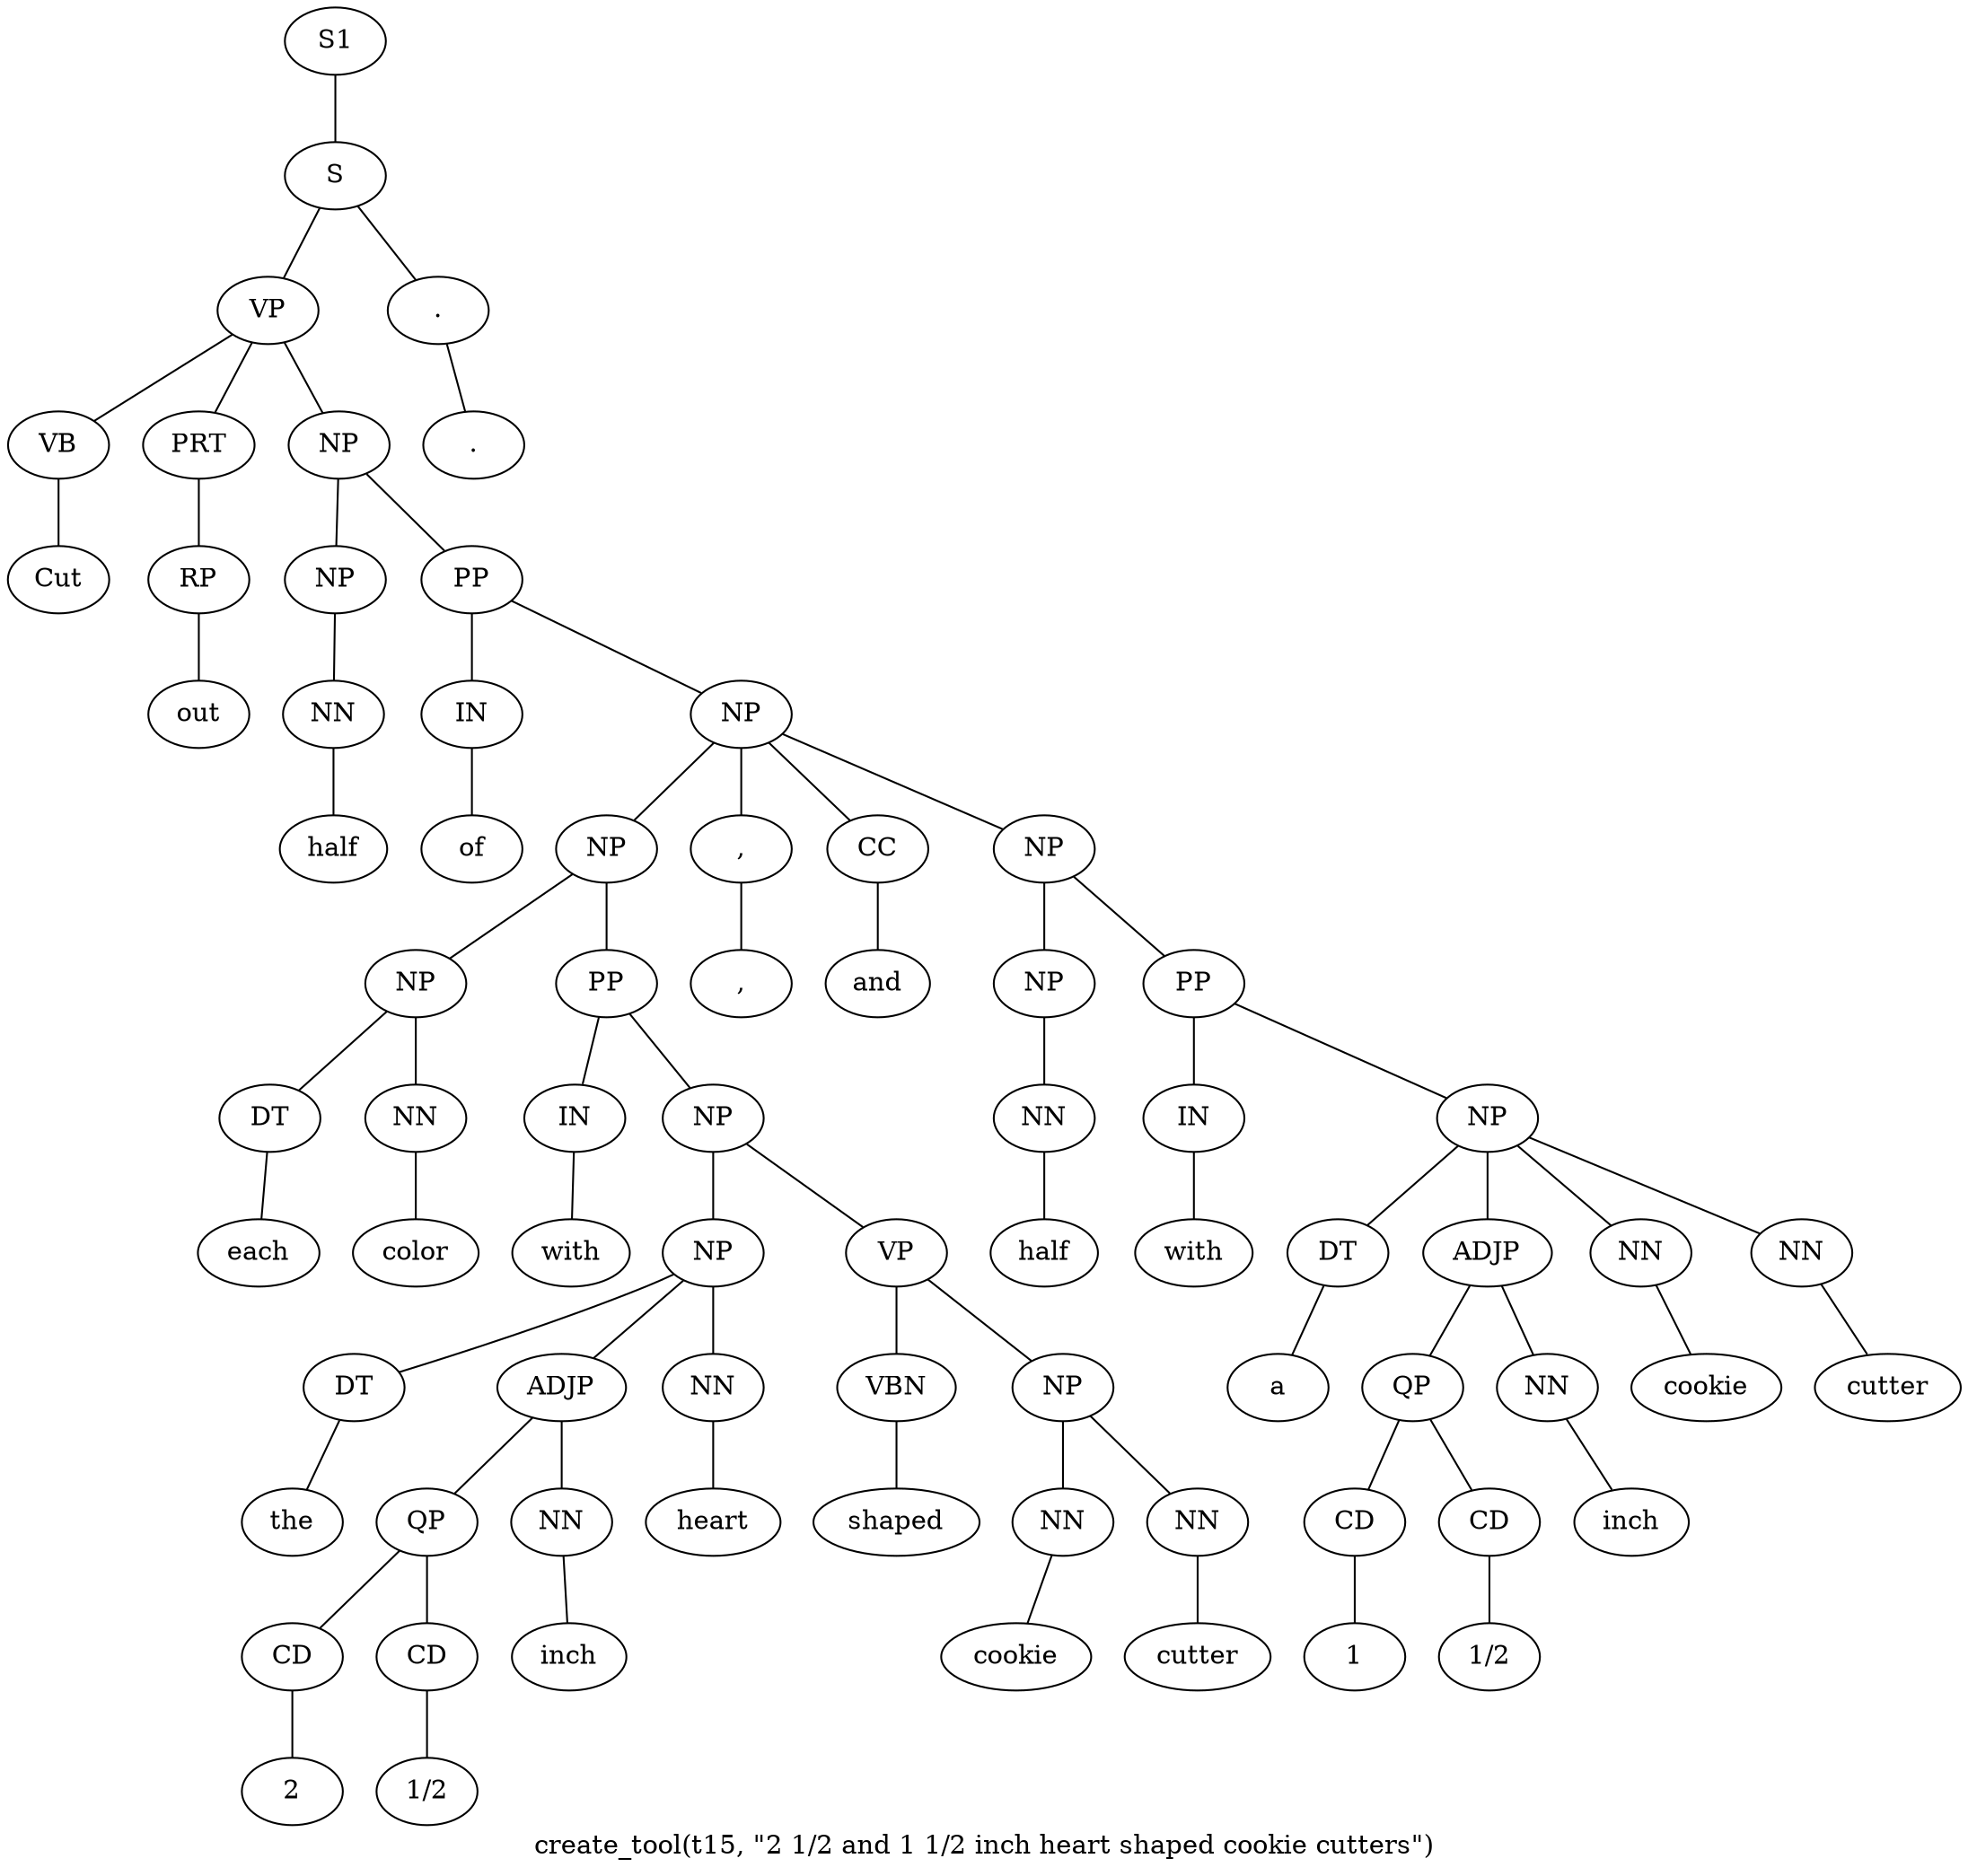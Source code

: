 graph SyntaxGraph {
	label = "create_tool(t15, \"2 1/2 and 1 1/2 inch heart shaped cookie cutters\")";
	Node0 [label="S1"];
	Node1 [label="S"];
	Node2 [label="VP"];
	Node3 [label="VB"];
	Node4 [label="Cut"];
	Node5 [label="PRT"];
	Node6 [label="RP"];
	Node7 [label="out"];
	Node8 [label="NP"];
	Node9 [label="NP"];
	Node10 [label="NN"];
	Node11 [label="half"];
	Node12 [label="PP"];
	Node13 [label="IN"];
	Node14 [label="of"];
	Node15 [label="NP"];
	Node16 [label="NP"];
	Node17 [label="NP"];
	Node18 [label="DT"];
	Node19 [label="each"];
	Node20 [label="NN"];
	Node21 [label="color"];
	Node22 [label="PP"];
	Node23 [label="IN"];
	Node24 [label="with"];
	Node25 [label="NP"];
	Node26 [label="NP"];
	Node27 [label="DT"];
	Node28 [label="the"];
	Node29 [label="ADJP"];
	Node30 [label="QP"];
	Node31 [label="CD"];
	Node32 [label="2"];
	Node33 [label="CD"];
	Node34 [label="1/2"];
	Node35 [label="NN"];
	Node36 [label="inch"];
	Node37 [label="NN"];
	Node38 [label="heart"];
	Node39 [label="VP"];
	Node40 [label="VBN"];
	Node41 [label="shaped"];
	Node42 [label="NP"];
	Node43 [label="NN"];
	Node44 [label="cookie"];
	Node45 [label="NN"];
	Node46 [label="cutter"];
	Node47 [label=","];
	Node48 [label=","];
	Node49 [label="CC"];
	Node50 [label="and"];
	Node51 [label="NP"];
	Node52 [label="NP"];
	Node53 [label="NN"];
	Node54 [label="half"];
	Node55 [label="PP"];
	Node56 [label="IN"];
	Node57 [label="with"];
	Node58 [label="NP"];
	Node59 [label="DT"];
	Node60 [label="a"];
	Node61 [label="ADJP"];
	Node62 [label="QP"];
	Node63 [label="CD"];
	Node64 [label="1"];
	Node65 [label="CD"];
	Node66 [label="1/2"];
	Node67 [label="NN"];
	Node68 [label="inch"];
	Node69 [label="NN"];
	Node70 [label="cookie"];
	Node71 [label="NN"];
	Node72 [label="cutter"];
	Node73 [label="."];
	Node74 [label="."];

	Node0 -- Node1;
	Node1 -- Node2;
	Node1 -- Node73;
	Node2 -- Node3;
	Node2 -- Node5;
	Node2 -- Node8;
	Node3 -- Node4;
	Node5 -- Node6;
	Node6 -- Node7;
	Node8 -- Node9;
	Node8 -- Node12;
	Node9 -- Node10;
	Node10 -- Node11;
	Node12 -- Node13;
	Node12 -- Node15;
	Node13 -- Node14;
	Node15 -- Node16;
	Node15 -- Node47;
	Node15 -- Node49;
	Node15 -- Node51;
	Node16 -- Node17;
	Node16 -- Node22;
	Node17 -- Node18;
	Node17 -- Node20;
	Node18 -- Node19;
	Node20 -- Node21;
	Node22 -- Node23;
	Node22 -- Node25;
	Node23 -- Node24;
	Node25 -- Node26;
	Node25 -- Node39;
	Node26 -- Node27;
	Node26 -- Node29;
	Node26 -- Node37;
	Node27 -- Node28;
	Node29 -- Node30;
	Node29 -- Node35;
	Node30 -- Node31;
	Node30 -- Node33;
	Node31 -- Node32;
	Node33 -- Node34;
	Node35 -- Node36;
	Node37 -- Node38;
	Node39 -- Node40;
	Node39 -- Node42;
	Node40 -- Node41;
	Node42 -- Node43;
	Node42 -- Node45;
	Node43 -- Node44;
	Node45 -- Node46;
	Node47 -- Node48;
	Node49 -- Node50;
	Node51 -- Node52;
	Node51 -- Node55;
	Node52 -- Node53;
	Node53 -- Node54;
	Node55 -- Node56;
	Node55 -- Node58;
	Node56 -- Node57;
	Node58 -- Node59;
	Node58 -- Node61;
	Node58 -- Node69;
	Node58 -- Node71;
	Node59 -- Node60;
	Node61 -- Node62;
	Node61 -- Node67;
	Node62 -- Node63;
	Node62 -- Node65;
	Node63 -- Node64;
	Node65 -- Node66;
	Node67 -- Node68;
	Node69 -- Node70;
	Node71 -- Node72;
	Node73 -- Node74;
}